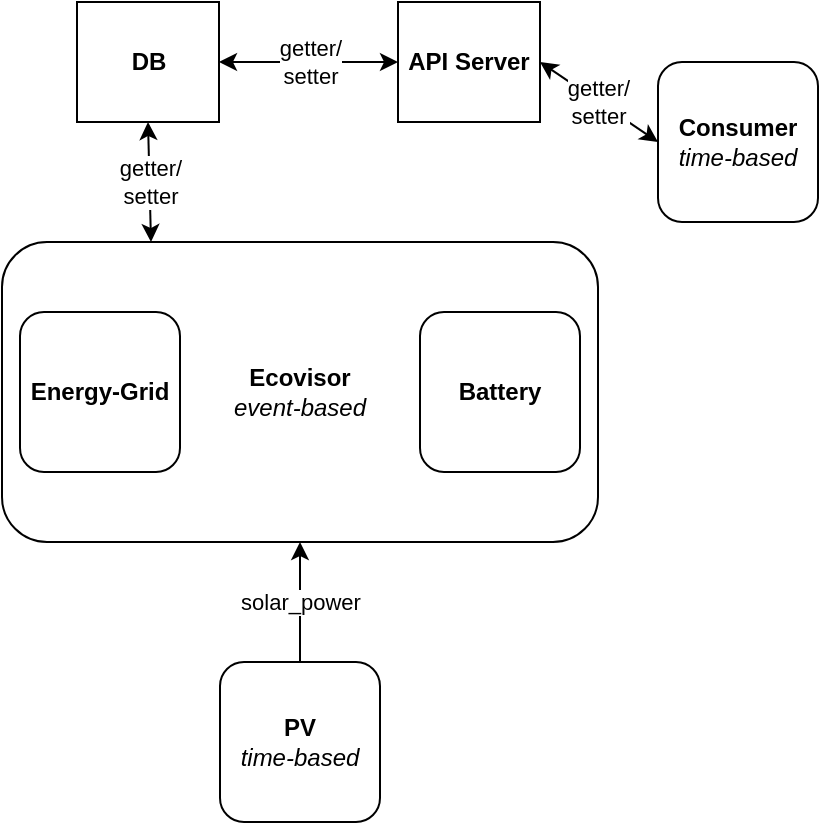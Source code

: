 <mxfile version="20.6.2" type="device"><diagram id="tFL84mFfMj8bWXD4w4jt" name="Page-1"><mxGraphModel dx="700" dy="723" grid="1" gridSize="10" guides="1" tooltips="1" connect="1" arrows="1" fold="1" page="1" pageScale="1" pageWidth="850" pageHeight="1100" math="0" shadow="0"><root><mxCell id="0"/><mxCell id="1" parent="0"/><mxCell id="_ImCld9xP2Be3qlJlCSy-1" value="&lt;b&gt;Ecovisor&lt;/b&gt;&lt;br&gt;&lt;i style=&quot;&quot;&gt;event-based&lt;/i&gt;" style="rounded=1;whiteSpace=wrap;html=1;align=center;verticalAlign=middle;labelPosition=center;verticalLabelPosition=middle;horizontal=1;" parent="1" vertex="1"><mxGeometry x="312" y="360" width="298" height="150" as="geometry"/></mxCell><mxCell id="_ImCld9xP2Be3qlJlCSy-2" value="&lt;b&gt;Energy-Grid&lt;/b&gt;" style="rounded=1;whiteSpace=wrap;html=1;" parent="1" vertex="1"><mxGeometry x="321" y="395" width="80" height="80" as="geometry"/></mxCell><mxCell id="_ImCld9xP2Be3qlJlCSy-9" value="solar_power" style="edgeStyle=orthogonalEdgeStyle;rounded=0;orthogonalLoop=1;jettySize=auto;html=1;entryX=0.5;entryY=1;entryDx=0;entryDy=0;" parent="1" source="_ImCld9xP2Be3qlJlCSy-3" target="_ImCld9xP2Be3qlJlCSy-1" edge="1"><mxGeometry relative="1" as="geometry"/></mxCell><mxCell id="_ImCld9xP2Be3qlJlCSy-3" value="&lt;b&gt;PV&lt;/b&gt;&lt;br&gt;&lt;i&gt;time-based&lt;/i&gt;" style="rounded=1;whiteSpace=wrap;html=1;" parent="1" vertex="1"><mxGeometry x="421" y="570" width="80" height="80" as="geometry"/></mxCell><mxCell id="_ImCld9xP2Be3qlJlCSy-4" value="&lt;b&gt;Battery&lt;/b&gt;" style="rounded=1;whiteSpace=wrap;html=1;" parent="1" vertex="1"><mxGeometry x="521" y="395" width="80" height="80" as="geometry"/></mxCell><mxCell id="_ImCld9xP2Be3qlJlCSy-27" value="&lt;b&gt;DB&lt;/b&gt;" style="rounded=0;whiteSpace=wrap;html=1;" parent="1" vertex="1"><mxGeometry x="349.5" y="240" width="71" height="60" as="geometry"/></mxCell><mxCell id="0E8MZBaoosfwhjhbVss7-1" value="&lt;b&gt;API Server&lt;/b&gt;" style="rounded=0;whiteSpace=wrap;html=1;" vertex="1" parent="1"><mxGeometry x="510" y="240" width="71" height="60" as="geometry"/></mxCell><mxCell id="0E8MZBaoosfwhjhbVss7-3" value="getter/&lt;br&gt;setter" style="endArrow=classic;startArrow=classic;html=1;rounded=0;entryX=0.5;entryY=1;entryDx=0;entryDy=0;exitX=0.25;exitY=0;exitDx=0;exitDy=0;" edge="1" parent="1" source="_ImCld9xP2Be3qlJlCSy-1" target="_ImCld9xP2Be3qlJlCSy-27"><mxGeometry width="50" height="50" relative="1" as="geometry"><mxPoint x="421" y="360" as="sourcePoint"/><mxPoint x="471" y="310" as="targetPoint"/></mxGeometry></mxCell><mxCell id="0E8MZBaoosfwhjhbVss7-4" value="getter/&lt;br&gt;setter" style="endArrow=classic;startArrow=classic;html=1;rounded=0;entryX=0;entryY=0.5;entryDx=0;entryDy=0;exitX=1;exitY=0.5;exitDx=0;exitDy=0;" edge="1" parent="1" source="_ImCld9xP2Be3qlJlCSy-27" target="0E8MZBaoosfwhjhbVss7-1"><mxGeometry width="50" height="50" relative="1" as="geometry"><mxPoint x="461" y="230" as="sourcePoint"/><mxPoint x="460.5" y="170" as="targetPoint"/></mxGeometry></mxCell><mxCell id="0E8MZBaoosfwhjhbVss7-5" value="&lt;b&gt;Consumer&lt;/b&gt;&lt;br&gt;&lt;i&gt;time-based&lt;/i&gt;" style="rounded=1;whiteSpace=wrap;html=1;" vertex="1" parent="1"><mxGeometry x="640" y="270" width="80" height="80" as="geometry"/></mxCell><mxCell id="0E8MZBaoosfwhjhbVss7-6" value="getter/&lt;br&gt;setter" style="endArrow=classic;startArrow=classic;html=1;rounded=0;entryX=0;entryY=0.5;entryDx=0;entryDy=0;exitX=1;exitY=0.5;exitDx=0;exitDy=0;" edge="1" parent="1" source="0E8MZBaoosfwhjhbVss7-1" target="0E8MZBaoosfwhjhbVss7-5"><mxGeometry width="50" height="50" relative="1" as="geometry"><mxPoint x="430.5" y="280" as="sourcePoint"/><mxPoint x="520" y="280" as="targetPoint"/></mxGeometry></mxCell></root></mxGraphModel></diagram></mxfile>